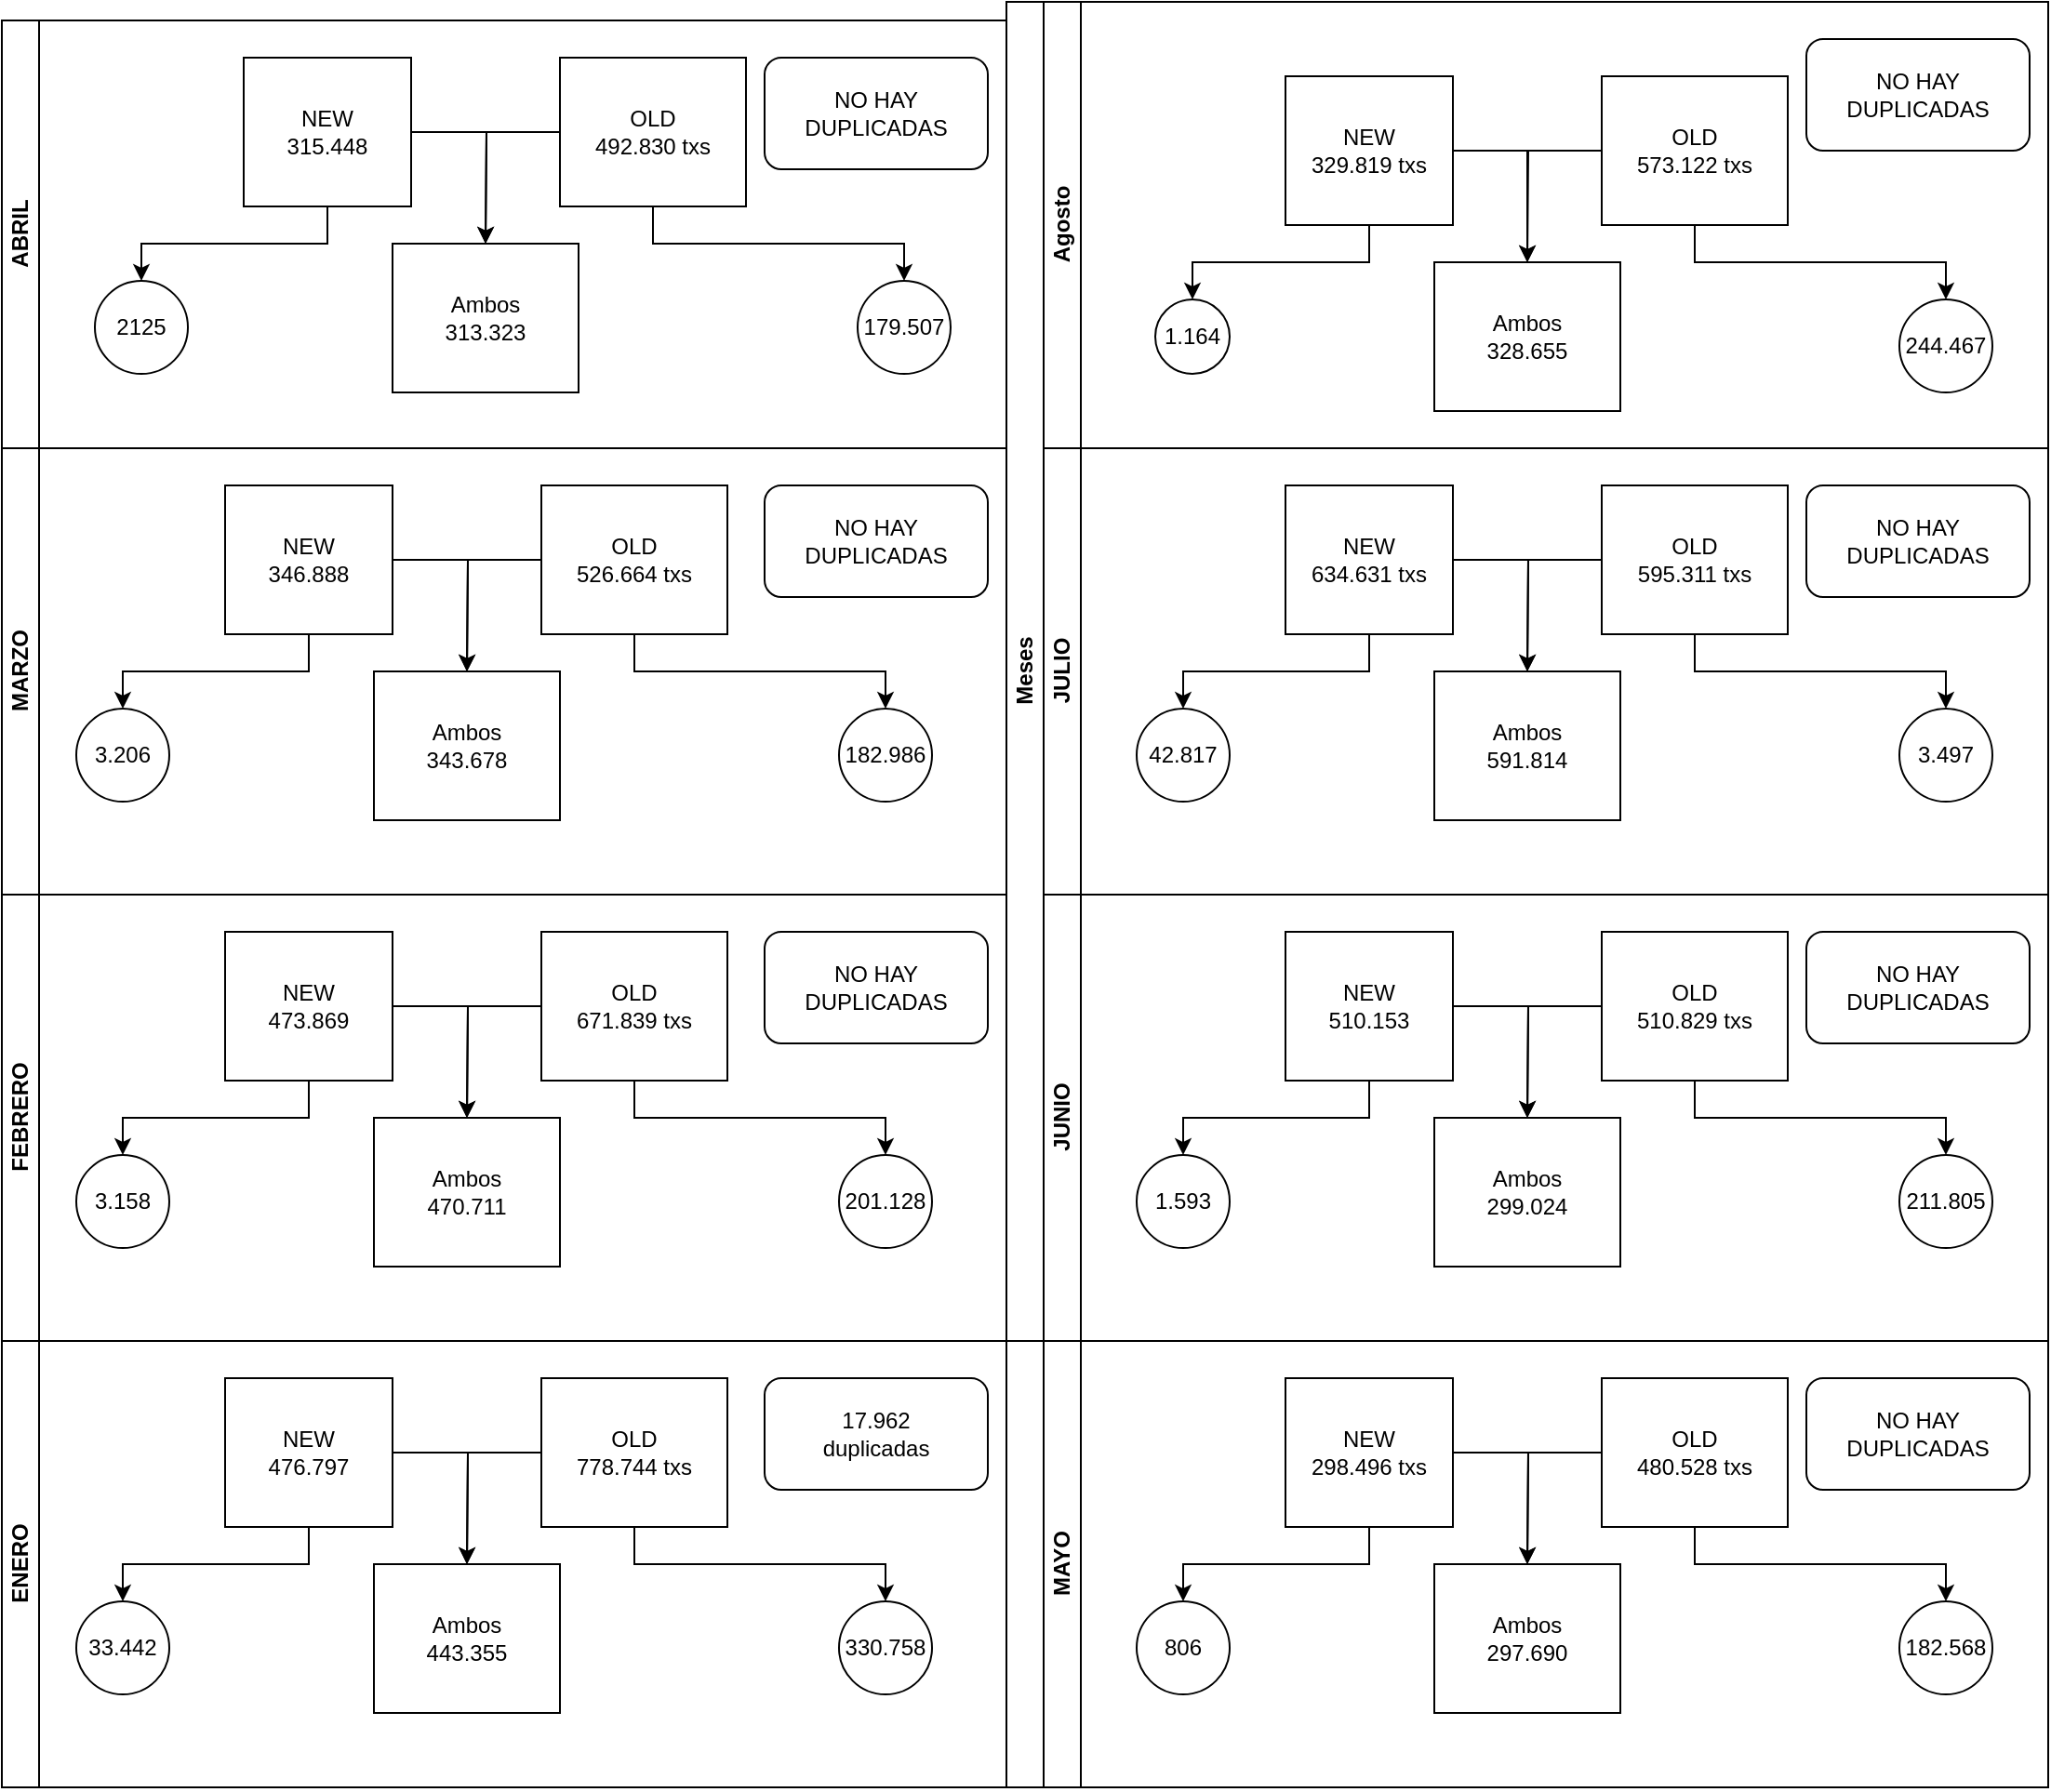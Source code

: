<mxfile version="21.7.2" type="github">
  <diagram id="prtHgNgQTEPvFCAcTncT" name="Page-1">
    <mxGraphModel dx="1509" dy="320" grid="1" gridSize="10" guides="1" tooltips="1" connect="1" arrows="1" fold="1" page="1" pageScale="1" pageWidth="827" pageHeight="1169" math="0" shadow="0">
      <root>
        <mxCell id="0" />
        <mxCell id="1" parent="0" />
        <mxCell id="dNxyNK7c78bLwvsdeMH5-19" value="Meses" style="swimlane;html=1;childLayout=stackLayout;resizeParent=1;resizeParentMax=0;horizontal=0;startSize=20;horizontalStack=0;" parent="1" vertex="1">
          <mxGeometry x="120" y="120" width="560" height="720" as="geometry" />
        </mxCell>
        <mxCell id="dNxyNK7c78bLwvsdeMH5-20" value="Agosto" style="swimlane;html=1;startSize=20;horizontal=0;" parent="dNxyNK7c78bLwvsdeMH5-19" vertex="1">
          <mxGeometry x="20" width="540" height="240" as="geometry">
            <mxRectangle x="20" width="430" height="30" as="alternateBounds" />
          </mxGeometry>
        </mxCell>
        <mxCell id="dNxyNK7c78bLwvsdeMH5-23" value="1.164" style="ellipse;whiteSpace=wrap;html=1;" parent="dNxyNK7c78bLwvsdeMH5-20" vertex="1">
          <mxGeometry x="60" y="160" width="40" height="40" as="geometry" />
        </mxCell>
        <mxCell id="cmb3pofcOGrc_Z4E56Mk-3" style="edgeStyle=orthogonalEdgeStyle;rounded=0;orthogonalLoop=1;jettySize=auto;html=1;exitX=0.5;exitY=1;exitDx=0;exitDy=0;entryX=0.5;entryY=0;entryDx=0;entryDy=0;" edge="1" parent="dNxyNK7c78bLwvsdeMH5-20" source="dNxyNK7c78bLwvsdeMH5-24" target="dNxyNK7c78bLwvsdeMH5-23">
          <mxGeometry relative="1" as="geometry" />
        </mxCell>
        <mxCell id="cmb3pofcOGrc_Z4E56Mk-10" style="edgeStyle=orthogonalEdgeStyle;rounded=0;orthogonalLoop=1;jettySize=auto;html=1;exitX=1;exitY=0.5;exitDx=0;exitDy=0;entryX=0.5;entryY=0;entryDx=0;entryDy=0;" edge="1" parent="dNxyNK7c78bLwvsdeMH5-20" source="dNxyNK7c78bLwvsdeMH5-24" target="cmb3pofcOGrc_Z4E56Mk-6">
          <mxGeometry relative="1" as="geometry" />
        </mxCell>
        <mxCell id="dNxyNK7c78bLwvsdeMH5-24" value="NEW&lt;br&gt;329.819 txs" style="rounded=0;whiteSpace=wrap;html=1;fontFamily=Helvetica;fontSize=12;fontColor=#000000;align=center;" parent="dNxyNK7c78bLwvsdeMH5-20" vertex="1">
          <mxGeometry x="130" y="40" width="90" height="80" as="geometry" />
        </mxCell>
        <mxCell id="cmb3pofcOGrc_Z4E56Mk-5" style="edgeStyle=orthogonalEdgeStyle;rounded=0;orthogonalLoop=1;jettySize=auto;html=1;exitX=0.5;exitY=1;exitDx=0;exitDy=0;entryX=0.5;entryY=0;entryDx=0;entryDy=0;" edge="1" parent="dNxyNK7c78bLwvsdeMH5-20" source="dNxyNK7c78bLwvsdeMH5-30" target="dNxyNK7c78bLwvsdeMH5-32">
          <mxGeometry relative="1" as="geometry" />
        </mxCell>
        <mxCell id="cmb3pofcOGrc_Z4E56Mk-11" style="edgeStyle=orthogonalEdgeStyle;rounded=0;orthogonalLoop=1;jettySize=auto;html=1;exitX=0;exitY=0.5;exitDx=0;exitDy=0;" edge="1" parent="dNxyNK7c78bLwvsdeMH5-20" source="dNxyNK7c78bLwvsdeMH5-30">
          <mxGeometry relative="1" as="geometry">
            <mxPoint x="260" y="140" as="targetPoint" />
          </mxGeometry>
        </mxCell>
        <mxCell id="dNxyNK7c78bLwvsdeMH5-30" value="OLD&lt;br&gt;573.122 txs" style="rounded=0;whiteSpace=wrap;html=1;fontFamily=Helvetica;fontSize=12;fontColor=#000000;align=center;" parent="dNxyNK7c78bLwvsdeMH5-20" vertex="1">
          <mxGeometry x="300" y="40" width="100" height="80" as="geometry" />
        </mxCell>
        <mxCell id="dNxyNK7c78bLwvsdeMH5-32" value="244.467" style="ellipse;whiteSpace=wrap;html=1;" parent="dNxyNK7c78bLwvsdeMH5-20" vertex="1">
          <mxGeometry x="460" y="160" width="50" height="50" as="geometry" />
        </mxCell>
        <mxCell id="cmb3pofcOGrc_Z4E56Mk-6" value="Ambos&lt;br&gt;328.655" style="rounded=0;whiteSpace=wrap;html=1;fontFamily=Helvetica;fontSize=12;fontColor=#000000;align=center;" vertex="1" parent="dNxyNK7c78bLwvsdeMH5-20">
          <mxGeometry x="210" y="140" width="100" height="80" as="geometry" />
        </mxCell>
        <mxCell id="cmb3pofcOGrc_Z4E56Mk-22" value="NO HAY DUPLICADAS" style="rounded=1;whiteSpace=wrap;html=1;" vertex="1" parent="dNxyNK7c78bLwvsdeMH5-20">
          <mxGeometry x="410" y="20" width="120" height="60" as="geometry" />
        </mxCell>
        <mxCell id="dNxyNK7c78bLwvsdeMH5-21" value="JULIO&lt;br&gt;" style="swimlane;html=1;startSize=20;horizontal=0;" parent="dNxyNK7c78bLwvsdeMH5-19" vertex="1">
          <mxGeometry x="20" y="240" width="540" height="240" as="geometry" />
        </mxCell>
        <mxCell id="cmb3pofcOGrc_Z4E56Mk-13" value="42.817" style="ellipse;whiteSpace=wrap;html=1;" vertex="1" parent="dNxyNK7c78bLwvsdeMH5-21">
          <mxGeometry x="50" y="140" width="50" height="50" as="geometry" />
        </mxCell>
        <mxCell id="cmb3pofcOGrc_Z4E56Mk-14" style="edgeStyle=orthogonalEdgeStyle;rounded=0;orthogonalLoop=1;jettySize=auto;html=1;exitX=0.5;exitY=1;exitDx=0;exitDy=0;entryX=0.5;entryY=0;entryDx=0;entryDy=0;" edge="1" source="cmb3pofcOGrc_Z4E56Mk-16" target="cmb3pofcOGrc_Z4E56Mk-13" parent="dNxyNK7c78bLwvsdeMH5-21">
          <mxGeometry relative="1" as="geometry" />
        </mxCell>
        <mxCell id="cmb3pofcOGrc_Z4E56Mk-15" style="edgeStyle=orthogonalEdgeStyle;rounded=0;orthogonalLoop=1;jettySize=auto;html=1;exitX=1;exitY=0.5;exitDx=0;exitDy=0;entryX=0.5;entryY=0;entryDx=0;entryDy=0;" edge="1" source="cmb3pofcOGrc_Z4E56Mk-16" parent="dNxyNK7c78bLwvsdeMH5-21">
          <mxGeometry relative="1" as="geometry">
            <mxPoint x="260" y="120" as="targetPoint" />
          </mxGeometry>
        </mxCell>
        <mxCell id="cmb3pofcOGrc_Z4E56Mk-16" value="NEW&lt;br&gt;634.631 txs" style="rounded=0;whiteSpace=wrap;html=1;fontFamily=Helvetica;fontSize=12;fontColor=#000000;align=center;" vertex="1" parent="dNxyNK7c78bLwvsdeMH5-21">
          <mxGeometry x="130" y="20" width="90" height="80" as="geometry" />
        </mxCell>
        <mxCell id="cmb3pofcOGrc_Z4E56Mk-18" style="edgeStyle=orthogonalEdgeStyle;rounded=0;orthogonalLoop=1;jettySize=auto;html=1;exitX=0;exitY=0.5;exitDx=0;exitDy=0;" edge="1" source="cmb3pofcOGrc_Z4E56Mk-19" parent="dNxyNK7c78bLwvsdeMH5-21">
          <mxGeometry relative="1" as="geometry">
            <mxPoint x="260" y="120" as="targetPoint" />
          </mxGeometry>
        </mxCell>
        <mxCell id="cmb3pofcOGrc_Z4E56Mk-19" value="OLD&lt;br&gt;595.311 txs" style="rounded=0;whiteSpace=wrap;html=1;fontFamily=Helvetica;fontSize=12;fontColor=#000000;align=center;" vertex="1" parent="dNxyNK7c78bLwvsdeMH5-21">
          <mxGeometry x="300" y="20" width="100" height="80" as="geometry" />
        </mxCell>
        <mxCell id="cmb3pofcOGrc_Z4E56Mk-20" value="3.497" style="ellipse;whiteSpace=wrap;html=1;" vertex="1" parent="dNxyNK7c78bLwvsdeMH5-21">
          <mxGeometry x="460" y="140" width="50" height="50" as="geometry" />
        </mxCell>
        <mxCell id="cmb3pofcOGrc_Z4E56Mk-17" style="edgeStyle=orthogonalEdgeStyle;rounded=0;orthogonalLoop=1;jettySize=auto;html=1;exitX=0.5;exitY=1;exitDx=0;exitDy=0;entryX=0.5;entryY=0;entryDx=0;entryDy=0;" edge="1" source="cmb3pofcOGrc_Z4E56Mk-19" target="cmb3pofcOGrc_Z4E56Mk-20" parent="dNxyNK7c78bLwvsdeMH5-21">
          <mxGeometry relative="1" as="geometry" />
        </mxCell>
        <mxCell id="cmb3pofcOGrc_Z4E56Mk-23" value="NO HAY DUPLICADAS" style="rounded=1;whiteSpace=wrap;html=1;" vertex="1" parent="dNxyNK7c78bLwvsdeMH5-21">
          <mxGeometry x="410" y="20" width="120" height="60" as="geometry" />
        </mxCell>
        <mxCell id="cmb3pofcOGrc_Z4E56Mk-24" value="Ambos&lt;br&gt;591.814" style="rounded=0;whiteSpace=wrap;html=1;fontFamily=Helvetica;fontSize=12;fontColor=#000000;align=center;" vertex="1" parent="dNxyNK7c78bLwvsdeMH5-21">
          <mxGeometry x="210" y="120" width="100" height="80" as="geometry" />
        </mxCell>
        <mxCell id="dNxyNK7c78bLwvsdeMH5-22" value="JUNIO" style="swimlane;html=1;startSize=20;horizontal=0;" parent="dNxyNK7c78bLwvsdeMH5-19" vertex="1">
          <mxGeometry x="20" y="480" width="540" height="240" as="geometry" />
        </mxCell>
        <mxCell id="cmb3pofcOGrc_Z4E56Mk-25" value="1.593" style="ellipse;whiteSpace=wrap;html=1;" vertex="1" parent="dNxyNK7c78bLwvsdeMH5-22">
          <mxGeometry x="50" y="140" width="50" height="50" as="geometry" />
        </mxCell>
        <mxCell id="cmb3pofcOGrc_Z4E56Mk-26" style="edgeStyle=orthogonalEdgeStyle;rounded=0;orthogonalLoop=1;jettySize=auto;html=1;exitX=0.5;exitY=1;exitDx=0;exitDy=0;entryX=0.5;entryY=0;entryDx=0;entryDy=0;" edge="1" parent="dNxyNK7c78bLwvsdeMH5-22" source="cmb3pofcOGrc_Z4E56Mk-28" target="cmb3pofcOGrc_Z4E56Mk-25">
          <mxGeometry relative="1" as="geometry" />
        </mxCell>
        <mxCell id="cmb3pofcOGrc_Z4E56Mk-27" style="edgeStyle=orthogonalEdgeStyle;rounded=0;orthogonalLoop=1;jettySize=auto;html=1;exitX=1;exitY=0.5;exitDx=0;exitDy=0;entryX=0.5;entryY=0;entryDx=0;entryDy=0;" edge="1" parent="dNxyNK7c78bLwvsdeMH5-22" source="cmb3pofcOGrc_Z4E56Mk-28">
          <mxGeometry relative="1" as="geometry">
            <mxPoint x="260" y="120" as="targetPoint" />
          </mxGeometry>
        </mxCell>
        <mxCell id="cmb3pofcOGrc_Z4E56Mk-28" value="NEW&lt;br&gt;510.153" style="rounded=0;whiteSpace=wrap;html=1;fontFamily=Helvetica;fontSize=12;fontColor=#000000;align=center;" vertex="1" parent="dNxyNK7c78bLwvsdeMH5-22">
          <mxGeometry x="130" y="20" width="90" height="80" as="geometry" />
        </mxCell>
        <mxCell id="cmb3pofcOGrc_Z4E56Mk-29" style="edgeStyle=orthogonalEdgeStyle;rounded=0;orthogonalLoop=1;jettySize=auto;html=1;exitX=0;exitY=0.5;exitDx=0;exitDy=0;" edge="1" parent="dNxyNK7c78bLwvsdeMH5-22" source="cmb3pofcOGrc_Z4E56Mk-30">
          <mxGeometry relative="1" as="geometry">
            <mxPoint x="260" y="120" as="targetPoint" />
          </mxGeometry>
        </mxCell>
        <mxCell id="cmb3pofcOGrc_Z4E56Mk-30" value="OLD&lt;br&gt;510.829 txs" style="rounded=0;whiteSpace=wrap;html=1;fontFamily=Helvetica;fontSize=12;fontColor=#000000;align=center;" vertex="1" parent="dNxyNK7c78bLwvsdeMH5-22">
          <mxGeometry x="300" y="20" width="100" height="80" as="geometry" />
        </mxCell>
        <mxCell id="cmb3pofcOGrc_Z4E56Mk-31" value="211.805" style="ellipse;whiteSpace=wrap;html=1;" vertex="1" parent="dNxyNK7c78bLwvsdeMH5-22">
          <mxGeometry x="460" y="140" width="50" height="50" as="geometry" />
        </mxCell>
        <mxCell id="cmb3pofcOGrc_Z4E56Mk-32" style="edgeStyle=orthogonalEdgeStyle;rounded=0;orthogonalLoop=1;jettySize=auto;html=1;exitX=0.5;exitY=1;exitDx=0;exitDy=0;entryX=0.5;entryY=0;entryDx=0;entryDy=0;" edge="1" parent="dNxyNK7c78bLwvsdeMH5-22" source="cmb3pofcOGrc_Z4E56Mk-30" target="cmb3pofcOGrc_Z4E56Mk-31">
          <mxGeometry relative="1" as="geometry" />
        </mxCell>
        <mxCell id="cmb3pofcOGrc_Z4E56Mk-33" value="NO HAY DUPLICADAS" style="rounded=1;whiteSpace=wrap;html=1;" vertex="1" parent="dNxyNK7c78bLwvsdeMH5-22">
          <mxGeometry x="410" y="20" width="120" height="60" as="geometry" />
        </mxCell>
        <mxCell id="cmb3pofcOGrc_Z4E56Mk-34" value="Ambos&lt;br&gt;299.024" style="rounded=0;whiteSpace=wrap;html=1;fontFamily=Helvetica;fontSize=12;fontColor=#000000;align=center;" vertex="1" parent="dNxyNK7c78bLwvsdeMH5-22">
          <mxGeometry x="210" y="120" width="100" height="80" as="geometry" />
        </mxCell>
        <mxCell id="cmb3pofcOGrc_Z4E56Mk-35" value="MAYO" style="swimlane;html=1;startSize=20;horizontal=0;" vertex="1" parent="1">
          <mxGeometry x="140" y="840" width="540" height="240" as="geometry" />
        </mxCell>
        <mxCell id="cmb3pofcOGrc_Z4E56Mk-36" value="806" style="ellipse;whiteSpace=wrap;html=1;" vertex="1" parent="cmb3pofcOGrc_Z4E56Mk-35">
          <mxGeometry x="50" y="140" width="50" height="50" as="geometry" />
        </mxCell>
        <mxCell id="cmb3pofcOGrc_Z4E56Mk-37" style="edgeStyle=orthogonalEdgeStyle;rounded=0;orthogonalLoop=1;jettySize=auto;html=1;exitX=0.5;exitY=1;exitDx=0;exitDy=0;entryX=0.5;entryY=0;entryDx=0;entryDy=0;" edge="1" parent="cmb3pofcOGrc_Z4E56Mk-35" source="cmb3pofcOGrc_Z4E56Mk-39" target="cmb3pofcOGrc_Z4E56Mk-36">
          <mxGeometry relative="1" as="geometry" />
        </mxCell>
        <mxCell id="cmb3pofcOGrc_Z4E56Mk-38" style="edgeStyle=orthogonalEdgeStyle;rounded=0;orthogonalLoop=1;jettySize=auto;html=1;exitX=1;exitY=0.5;exitDx=0;exitDy=0;entryX=0.5;entryY=0;entryDx=0;entryDy=0;" edge="1" parent="cmb3pofcOGrc_Z4E56Mk-35" source="cmb3pofcOGrc_Z4E56Mk-39">
          <mxGeometry relative="1" as="geometry">
            <mxPoint x="260" y="120" as="targetPoint" />
          </mxGeometry>
        </mxCell>
        <mxCell id="cmb3pofcOGrc_Z4E56Mk-39" value="NEW&lt;br&gt;298.496 txs" style="rounded=0;whiteSpace=wrap;html=1;fontFamily=Helvetica;fontSize=12;fontColor=#000000;align=center;" vertex="1" parent="cmb3pofcOGrc_Z4E56Mk-35">
          <mxGeometry x="130" y="20" width="90" height="80" as="geometry" />
        </mxCell>
        <mxCell id="cmb3pofcOGrc_Z4E56Mk-40" style="edgeStyle=orthogonalEdgeStyle;rounded=0;orthogonalLoop=1;jettySize=auto;html=1;exitX=0;exitY=0.5;exitDx=0;exitDy=0;" edge="1" parent="cmb3pofcOGrc_Z4E56Mk-35" source="cmb3pofcOGrc_Z4E56Mk-41">
          <mxGeometry relative="1" as="geometry">
            <mxPoint x="260" y="120" as="targetPoint" />
          </mxGeometry>
        </mxCell>
        <mxCell id="cmb3pofcOGrc_Z4E56Mk-41" value="OLD&lt;br&gt;480.528 txs" style="rounded=0;whiteSpace=wrap;html=1;fontFamily=Helvetica;fontSize=12;fontColor=#000000;align=center;" vertex="1" parent="cmb3pofcOGrc_Z4E56Mk-35">
          <mxGeometry x="300" y="20" width="100" height="80" as="geometry" />
        </mxCell>
        <mxCell id="cmb3pofcOGrc_Z4E56Mk-42" value="182.568" style="ellipse;whiteSpace=wrap;html=1;" vertex="1" parent="cmb3pofcOGrc_Z4E56Mk-35">
          <mxGeometry x="460" y="140" width="50" height="50" as="geometry" />
        </mxCell>
        <mxCell id="cmb3pofcOGrc_Z4E56Mk-43" style="edgeStyle=orthogonalEdgeStyle;rounded=0;orthogonalLoop=1;jettySize=auto;html=1;exitX=0.5;exitY=1;exitDx=0;exitDy=0;entryX=0.5;entryY=0;entryDx=0;entryDy=0;" edge="1" parent="cmb3pofcOGrc_Z4E56Mk-35" source="cmb3pofcOGrc_Z4E56Mk-41" target="cmb3pofcOGrc_Z4E56Mk-42">
          <mxGeometry relative="1" as="geometry" />
        </mxCell>
        <mxCell id="cmb3pofcOGrc_Z4E56Mk-44" value="NO HAY DUPLICADAS" style="rounded=1;whiteSpace=wrap;html=1;" vertex="1" parent="cmb3pofcOGrc_Z4E56Mk-35">
          <mxGeometry x="410" y="20" width="120" height="60" as="geometry" />
        </mxCell>
        <mxCell id="cmb3pofcOGrc_Z4E56Mk-45" value="Ambos&lt;br&gt;297.690" style="rounded=0;whiteSpace=wrap;html=1;fontFamily=Helvetica;fontSize=12;fontColor=#000000;align=center;" vertex="1" parent="cmb3pofcOGrc_Z4E56Mk-35">
          <mxGeometry x="210" y="120" width="100" height="80" as="geometry" />
        </mxCell>
        <mxCell id="cmb3pofcOGrc_Z4E56Mk-46" value="ABRIL" style="swimlane;html=1;startSize=20;horizontal=0;" vertex="1" parent="1">
          <mxGeometry x="-420" y="130" width="540" height="230" as="geometry" />
        </mxCell>
        <mxCell id="cmb3pofcOGrc_Z4E56Mk-47" value="2125" style="ellipse;whiteSpace=wrap;html=1;" vertex="1" parent="cmb3pofcOGrc_Z4E56Mk-46">
          <mxGeometry x="50" y="140" width="50" height="50" as="geometry" />
        </mxCell>
        <mxCell id="cmb3pofcOGrc_Z4E56Mk-48" style="edgeStyle=orthogonalEdgeStyle;rounded=0;orthogonalLoop=1;jettySize=auto;html=1;exitX=0.5;exitY=1;exitDx=0;exitDy=0;entryX=0.5;entryY=0;entryDx=0;entryDy=0;" edge="1" parent="cmb3pofcOGrc_Z4E56Mk-46" source="cmb3pofcOGrc_Z4E56Mk-50" target="cmb3pofcOGrc_Z4E56Mk-47">
          <mxGeometry relative="1" as="geometry" />
        </mxCell>
        <mxCell id="cmb3pofcOGrc_Z4E56Mk-49" style="edgeStyle=orthogonalEdgeStyle;rounded=0;orthogonalLoop=1;jettySize=auto;html=1;exitX=1;exitY=0.5;exitDx=0;exitDy=0;entryX=0.5;entryY=0;entryDx=0;entryDy=0;" edge="1" parent="cmb3pofcOGrc_Z4E56Mk-46" source="cmb3pofcOGrc_Z4E56Mk-50">
          <mxGeometry relative="1" as="geometry">
            <mxPoint x="260" y="120" as="targetPoint" />
          </mxGeometry>
        </mxCell>
        <mxCell id="cmb3pofcOGrc_Z4E56Mk-50" value="NEW&lt;br&gt;315.448" style="rounded=0;whiteSpace=wrap;html=1;fontFamily=Helvetica;fontSize=12;fontColor=#000000;align=center;" vertex="1" parent="cmb3pofcOGrc_Z4E56Mk-46">
          <mxGeometry x="130" y="20" width="90" height="80" as="geometry" />
        </mxCell>
        <mxCell id="cmb3pofcOGrc_Z4E56Mk-51" style="edgeStyle=orthogonalEdgeStyle;rounded=0;orthogonalLoop=1;jettySize=auto;html=1;exitX=0;exitY=0.5;exitDx=0;exitDy=0;" edge="1" parent="cmb3pofcOGrc_Z4E56Mk-46" source="cmb3pofcOGrc_Z4E56Mk-52">
          <mxGeometry relative="1" as="geometry">
            <mxPoint x="260" y="120" as="targetPoint" />
          </mxGeometry>
        </mxCell>
        <mxCell id="cmb3pofcOGrc_Z4E56Mk-52" value="OLD&lt;br&gt;492.830 txs" style="rounded=0;whiteSpace=wrap;html=1;fontFamily=Helvetica;fontSize=12;fontColor=#000000;align=center;" vertex="1" parent="cmb3pofcOGrc_Z4E56Mk-46">
          <mxGeometry x="300" y="20" width="100" height="80" as="geometry" />
        </mxCell>
        <mxCell id="cmb3pofcOGrc_Z4E56Mk-53" value="179.507" style="ellipse;whiteSpace=wrap;html=1;" vertex="1" parent="cmb3pofcOGrc_Z4E56Mk-46">
          <mxGeometry x="460" y="140" width="50" height="50" as="geometry" />
        </mxCell>
        <mxCell id="cmb3pofcOGrc_Z4E56Mk-54" style="edgeStyle=orthogonalEdgeStyle;rounded=0;orthogonalLoop=1;jettySize=auto;html=1;exitX=0.5;exitY=1;exitDx=0;exitDy=0;entryX=0.5;entryY=0;entryDx=0;entryDy=0;" edge="1" parent="cmb3pofcOGrc_Z4E56Mk-46" source="cmb3pofcOGrc_Z4E56Mk-52" target="cmb3pofcOGrc_Z4E56Mk-53">
          <mxGeometry relative="1" as="geometry" />
        </mxCell>
        <mxCell id="cmb3pofcOGrc_Z4E56Mk-55" value="NO HAY DUPLICADAS" style="rounded=1;whiteSpace=wrap;html=1;" vertex="1" parent="cmb3pofcOGrc_Z4E56Mk-46">
          <mxGeometry x="410" y="20" width="120" height="60" as="geometry" />
        </mxCell>
        <mxCell id="cmb3pofcOGrc_Z4E56Mk-56" value="Ambos&lt;br&gt;313.323" style="rounded=0;whiteSpace=wrap;html=1;fontFamily=Helvetica;fontSize=12;fontColor=#000000;align=center;" vertex="1" parent="cmb3pofcOGrc_Z4E56Mk-46">
          <mxGeometry x="210" y="120" width="100" height="80" as="geometry" />
        </mxCell>
        <mxCell id="cmb3pofcOGrc_Z4E56Mk-57" value="MARZO" style="swimlane;html=1;startSize=20;horizontal=0;" vertex="1" parent="1">
          <mxGeometry x="-420" y="360" width="540" height="240" as="geometry">
            <mxRectangle x="-420" y="120" width="40" height="70" as="alternateBounds" />
          </mxGeometry>
        </mxCell>
        <mxCell id="cmb3pofcOGrc_Z4E56Mk-58" value="3.206" style="ellipse;whiteSpace=wrap;html=1;" vertex="1" parent="cmb3pofcOGrc_Z4E56Mk-57">
          <mxGeometry x="40" y="140" width="50" height="50" as="geometry" />
        </mxCell>
        <mxCell id="cmb3pofcOGrc_Z4E56Mk-59" style="edgeStyle=orthogonalEdgeStyle;rounded=0;orthogonalLoop=1;jettySize=auto;html=1;exitX=0.5;exitY=1;exitDx=0;exitDy=0;entryX=0.5;entryY=0;entryDx=0;entryDy=0;" edge="1" parent="cmb3pofcOGrc_Z4E56Mk-57" source="cmb3pofcOGrc_Z4E56Mk-61" target="cmb3pofcOGrc_Z4E56Mk-58">
          <mxGeometry relative="1" as="geometry" />
        </mxCell>
        <mxCell id="cmb3pofcOGrc_Z4E56Mk-60" style="edgeStyle=orthogonalEdgeStyle;rounded=0;orthogonalLoop=1;jettySize=auto;html=1;exitX=1;exitY=0.5;exitDx=0;exitDy=0;entryX=0.5;entryY=0;entryDx=0;entryDy=0;" edge="1" parent="cmb3pofcOGrc_Z4E56Mk-57" source="cmb3pofcOGrc_Z4E56Mk-61">
          <mxGeometry relative="1" as="geometry">
            <mxPoint x="250" y="120" as="targetPoint" />
          </mxGeometry>
        </mxCell>
        <mxCell id="cmb3pofcOGrc_Z4E56Mk-61" value="NEW&lt;br&gt;346.888" style="rounded=0;whiteSpace=wrap;html=1;fontFamily=Helvetica;fontSize=12;fontColor=#000000;align=center;" vertex="1" parent="cmb3pofcOGrc_Z4E56Mk-57">
          <mxGeometry x="120" y="20" width="90" height="80" as="geometry" />
        </mxCell>
        <mxCell id="cmb3pofcOGrc_Z4E56Mk-62" style="edgeStyle=orthogonalEdgeStyle;rounded=0;orthogonalLoop=1;jettySize=auto;html=1;exitX=0;exitY=0.5;exitDx=0;exitDy=0;" edge="1" parent="cmb3pofcOGrc_Z4E56Mk-57" source="cmb3pofcOGrc_Z4E56Mk-63">
          <mxGeometry relative="1" as="geometry">
            <mxPoint x="250" y="120" as="targetPoint" />
          </mxGeometry>
        </mxCell>
        <mxCell id="cmb3pofcOGrc_Z4E56Mk-63" value="OLD&lt;br&gt;526.664 txs" style="rounded=0;whiteSpace=wrap;html=1;fontFamily=Helvetica;fontSize=12;fontColor=#000000;align=center;" vertex="1" parent="cmb3pofcOGrc_Z4E56Mk-57">
          <mxGeometry x="290" y="20" width="100" height="80" as="geometry" />
        </mxCell>
        <mxCell id="cmb3pofcOGrc_Z4E56Mk-64" value="182.986" style="ellipse;whiteSpace=wrap;html=1;" vertex="1" parent="cmb3pofcOGrc_Z4E56Mk-57">
          <mxGeometry x="450" y="140" width="50" height="50" as="geometry" />
        </mxCell>
        <mxCell id="cmb3pofcOGrc_Z4E56Mk-65" style="edgeStyle=orthogonalEdgeStyle;rounded=0;orthogonalLoop=1;jettySize=auto;html=1;exitX=0.5;exitY=1;exitDx=0;exitDy=0;entryX=0.5;entryY=0;entryDx=0;entryDy=0;" edge="1" parent="cmb3pofcOGrc_Z4E56Mk-57" source="cmb3pofcOGrc_Z4E56Mk-63" target="cmb3pofcOGrc_Z4E56Mk-64">
          <mxGeometry relative="1" as="geometry" />
        </mxCell>
        <mxCell id="cmb3pofcOGrc_Z4E56Mk-66" value="NO HAY DUPLICADAS" style="rounded=1;whiteSpace=wrap;html=1;" vertex="1" parent="cmb3pofcOGrc_Z4E56Mk-57">
          <mxGeometry x="410" y="20" width="120" height="60" as="geometry" />
        </mxCell>
        <mxCell id="cmb3pofcOGrc_Z4E56Mk-67" value="Ambos&lt;br&gt;343.678" style="rounded=0;whiteSpace=wrap;html=1;fontFamily=Helvetica;fontSize=12;fontColor=#000000;align=center;" vertex="1" parent="cmb3pofcOGrc_Z4E56Mk-57">
          <mxGeometry x="200" y="120" width="100" height="80" as="geometry" />
        </mxCell>
        <mxCell id="cmb3pofcOGrc_Z4E56Mk-68" value="FEBRERO" style="swimlane;html=1;startSize=20;horizontal=0;" vertex="1" parent="1">
          <mxGeometry x="-420" y="600" width="540" height="240" as="geometry">
            <mxRectangle x="-420" y="120" width="40" height="70" as="alternateBounds" />
          </mxGeometry>
        </mxCell>
        <mxCell id="cmb3pofcOGrc_Z4E56Mk-69" value="3.158" style="ellipse;whiteSpace=wrap;html=1;" vertex="1" parent="cmb3pofcOGrc_Z4E56Mk-68">
          <mxGeometry x="40" y="140" width="50" height="50" as="geometry" />
        </mxCell>
        <mxCell id="cmb3pofcOGrc_Z4E56Mk-70" style="edgeStyle=orthogonalEdgeStyle;rounded=0;orthogonalLoop=1;jettySize=auto;html=1;exitX=0.5;exitY=1;exitDx=0;exitDy=0;entryX=0.5;entryY=0;entryDx=0;entryDy=0;" edge="1" parent="cmb3pofcOGrc_Z4E56Mk-68" source="cmb3pofcOGrc_Z4E56Mk-72" target="cmb3pofcOGrc_Z4E56Mk-69">
          <mxGeometry relative="1" as="geometry" />
        </mxCell>
        <mxCell id="cmb3pofcOGrc_Z4E56Mk-71" style="edgeStyle=orthogonalEdgeStyle;rounded=0;orthogonalLoop=1;jettySize=auto;html=1;exitX=1;exitY=0.5;exitDx=0;exitDy=0;entryX=0.5;entryY=0;entryDx=0;entryDy=0;" edge="1" parent="cmb3pofcOGrc_Z4E56Mk-68" source="cmb3pofcOGrc_Z4E56Mk-72">
          <mxGeometry relative="1" as="geometry">
            <mxPoint x="250" y="120" as="targetPoint" />
          </mxGeometry>
        </mxCell>
        <mxCell id="cmb3pofcOGrc_Z4E56Mk-72" value="NEW&lt;br&gt;473.869" style="rounded=0;whiteSpace=wrap;html=1;fontFamily=Helvetica;fontSize=12;fontColor=#000000;align=center;" vertex="1" parent="cmb3pofcOGrc_Z4E56Mk-68">
          <mxGeometry x="120" y="20" width="90" height="80" as="geometry" />
        </mxCell>
        <mxCell id="cmb3pofcOGrc_Z4E56Mk-73" style="edgeStyle=orthogonalEdgeStyle;rounded=0;orthogonalLoop=1;jettySize=auto;html=1;exitX=0;exitY=0.5;exitDx=0;exitDy=0;" edge="1" parent="cmb3pofcOGrc_Z4E56Mk-68" source="cmb3pofcOGrc_Z4E56Mk-74">
          <mxGeometry relative="1" as="geometry">
            <mxPoint x="250" y="120" as="targetPoint" />
          </mxGeometry>
        </mxCell>
        <mxCell id="cmb3pofcOGrc_Z4E56Mk-74" value="OLD&lt;br&gt;671.839 txs" style="rounded=0;whiteSpace=wrap;html=1;fontFamily=Helvetica;fontSize=12;fontColor=#000000;align=center;" vertex="1" parent="cmb3pofcOGrc_Z4E56Mk-68">
          <mxGeometry x="290" y="20" width="100" height="80" as="geometry" />
        </mxCell>
        <mxCell id="cmb3pofcOGrc_Z4E56Mk-75" value="201.128" style="ellipse;whiteSpace=wrap;html=1;" vertex="1" parent="cmb3pofcOGrc_Z4E56Mk-68">
          <mxGeometry x="450" y="140" width="50" height="50" as="geometry" />
        </mxCell>
        <mxCell id="cmb3pofcOGrc_Z4E56Mk-76" style="edgeStyle=orthogonalEdgeStyle;rounded=0;orthogonalLoop=1;jettySize=auto;html=1;exitX=0.5;exitY=1;exitDx=0;exitDy=0;entryX=0.5;entryY=0;entryDx=0;entryDy=0;" edge="1" parent="cmb3pofcOGrc_Z4E56Mk-68" source="cmb3pofcOGrc_Z4E56Mk-74" target="cmb3pofcOGrc_Z4E56Mk-75">
          <mxGeometry relative="1" as="geometry" />
        </mxCell>
        <mxCell id="cmb3pofcOGrc_Z4E56Mk-77" value="NO HAY DUPLICADAS" style="rounded=1;whiteSpace=wrap;html=1;" vertex="1" parent="cmb3pofcOGrc_Z4E56Mk-68">
          <mxGeometry x="410" y="20" width="120" height="60" as="geometry" />
        </mxCell>
        <mxCell id="cmb3pofcOGrc_Z4E56Mk-78" value="Ambos&lt;br&gt;470.711" style="rounded=0;whiteSpace=wrap;html=1;fontFamily=Helvetica;fontSize=12;fontColor=#000000;align=center;" vertex="1" parent="cmb3pofcOGrc_Z4E56Mk-68">
          <mxGeometry x="200" y="120" width="100" height="80" as="geometry" />
        </mxCell>
        <mxCell id="cmb3pofcOGrc_Z4E56Mk-79" value="ENERO" style="swimlane;html=1;startSize=20;horizontal=0;" vertex="1" parent="1">
          <mxGeometry x="-420" y="840" width="540" height="240" as="geometry">
            <mxRectangle x="-420" y="120" width="40" height="70" as="alternateBounds" />
          </mxGeometry>
        </mxCell>
        <mxCell id="cmb3pofcOGrc_Z4E56Mk-80" value="33.442" style="ellipse;whiteSpace=wrap;html=1;" vertex="1" parent="cmb3pofcOGrc_Z4E56Mk-79">
          <mxGeometry x="40" y="140" width="50" height="50" as="geometry" />
        </mxCell>
        <mxCell id="cmb3pofcOGrc_Z4E56Mk-81" style="edgeStyle=orthogonalEdgeStyle;rounded=0;orthogonalLoop=1;jettySize=auto;html=1;exitX=0.5;exitY=1;exitDx=0;exitDy=0;entryX=0.5;entryY=0;entryDx=0;entryDy=0;" edge="1" parent="cmb3pofcOGrc_Z4E56Mk-79" source="cmb3pofcOGrc_Z4E56Mk-83" target="cmb3pofcOGrc_Z4E56Mk-80">
          <mxGeometry relative="1" as="geometry" />
        </mxCell>
        <mxCell id="cmb3pofcOGrc_Z4E56Mk-82" style="edgeStyle=orthogonalEdgeStyle;rounded=0;orthogonalLoop=1;jettySize=auto;html=1;exitX=1;exitY=0.5;exitDx=0;exitDy=0;entryX=0.5;entryY=0;entryDx=0;entryDy=0;" edge="1" parent="cmb3pofcOGrc_Z4E56Mk-79" source="cmb3pofcOGrc_Z4E56Mk-83">
          <mxGeometry relative="1" as="geometry">
            <mxPoint x="250" y="120" as="targetPoint" />
          </mxGeometry>
        </mxCell>
        <mxCell id="cmb3pofcOGrc_Z4E56Mk-83" value="NEW&lt;br&gt;476.797" style="rounded=0;whiteSpace=wrap;html=1;fontFamily=Helvetica;fontSize=12;fontColor=#000000;align=center;" vertex="1" parent="cmb3pofcOGrc_Z4E56Mk-79">
          <mxGeometry x="120" y="20" width="90" height="80" as="geometry" />
        </mxCell>
        <mxCell id="cmb3pofcOGrc_Z4E56Mk-84" style="edgeStyle=orthogonalEdgeStyle;rounded=0;orthogonalLoop=1;jettySize=auto;html=1;exitX=0;exitY=0.5;exitDx=0;exitDy=0;" edge="1" parent="cmb3pofcOGrc_Z4E56Mk-79" source="cmb3pofcOGrc_Z4E56Mk-85">
          <mxGeometry relative="1" as="geometry">
            <mxPoint x="250" y="120" as="targetPoint" />
          </mxGeometry>
        </mxCell>
        <mxCell id="cmb3pofcOGrc_Z4E56Mk-85" value="OLD&lt;br&gt;778.744&amp;nbsp;txs" style="rounded=0;whiteSpace=wrap;html=1;fontFamily=Helvetica;fontSize=12;fontColor=#000000;align=center;" vertex="1" parent="cmb3pofcOGrc_Z4E56Mk-79">
          <mxGeometry x="290" y="20" width="100" height="80" as="geometry" />
        </mxCell>
        <mxCell id="cmb3pofcOGrc_Z4E56Mk-86" value="330.758" style="ellipse;whiteSpace=wrap;html=1;" vertex="1" parent="cmb3pofcOGrc_Z4E56Mk-79">
          <mxGeometry x="450" y="140" width="50" height="50" as="geometry" />
        </mxCell>
        <mxCell id="cmb3pofcOGrc_Z4E56Mk-87" style="edgeStyle=orthogonalEdgeStyle;rounded=0;orthogonalLoop=1;jettySize=auto;html=1;exitX=0.5;exitY=1;exitDx=0;exitDy=0;entryX=0.5;entryY=0;entryDx=0;entryDy=0;" edge="1" parent="cmb3pofcOGrc_Z4E56Mk-79" source="cmb3pofcOGrc_Z4E56Mk-85" target="cmb3pofcOGrc_Z4E56Mk-86">
          <mxGeometry relative="1" as="geometry" />
        </mxCell>
        <mxCell id="cmb3pofcOGrc_Z4E56Mk-88" value="17.962&lt;br&gt;duplicadas" style="rounded=1;whiteSpace=wrap;html=1;" vertex="1" parent="cmb3pofcOGrc_Z4E56Mk-79">
          <mxGeometry x="410" y="20" width="120" height="60" as="geometry" />
        </mxCell>
        <mxCell id="cmb3pofcOGrc_Z4E56Mk-89" value="Ambos&lt;br&gt;443.355" style="rounded=0;whiteSpace=wrap;html=1;fontFamily=Helvetica;fontSize=12;fontColor=#000000;align=center;" vertex="1" parent="cmb3pofcOGrc_Z4E56Mk-79">
          <mxGeometry x="200" y="120" width="100" height="80" as="geometry" />
        </mxCell>
        <mxCell id="cmb3pofcOGrc_Z4E56Mk-92" value="" style="endArrow=none;html=1;rounded=0;exitX=0;exitY=1;exitDx=0;exitDy=0;entryX=1;entryY=1;entryDx=0;entryDy=0;" edge="1" parent="1" source="cmb3pofcOGrc_Z4E56Mk-35" target="cmb3pofcOGrc_Z4E56Mk-79">
          <mxGeometry width="50" height="50" relative="1" as="geometry">
            <mxPoint x="-10" y="920" as="sourcePoint" />
            <mxPoint x="40" y="870" as="targetPoint" />
          </mxGeometry>
        </mxCell>
      </root>
    </mxGraphModel>
  </diagram>
</mxfile>
